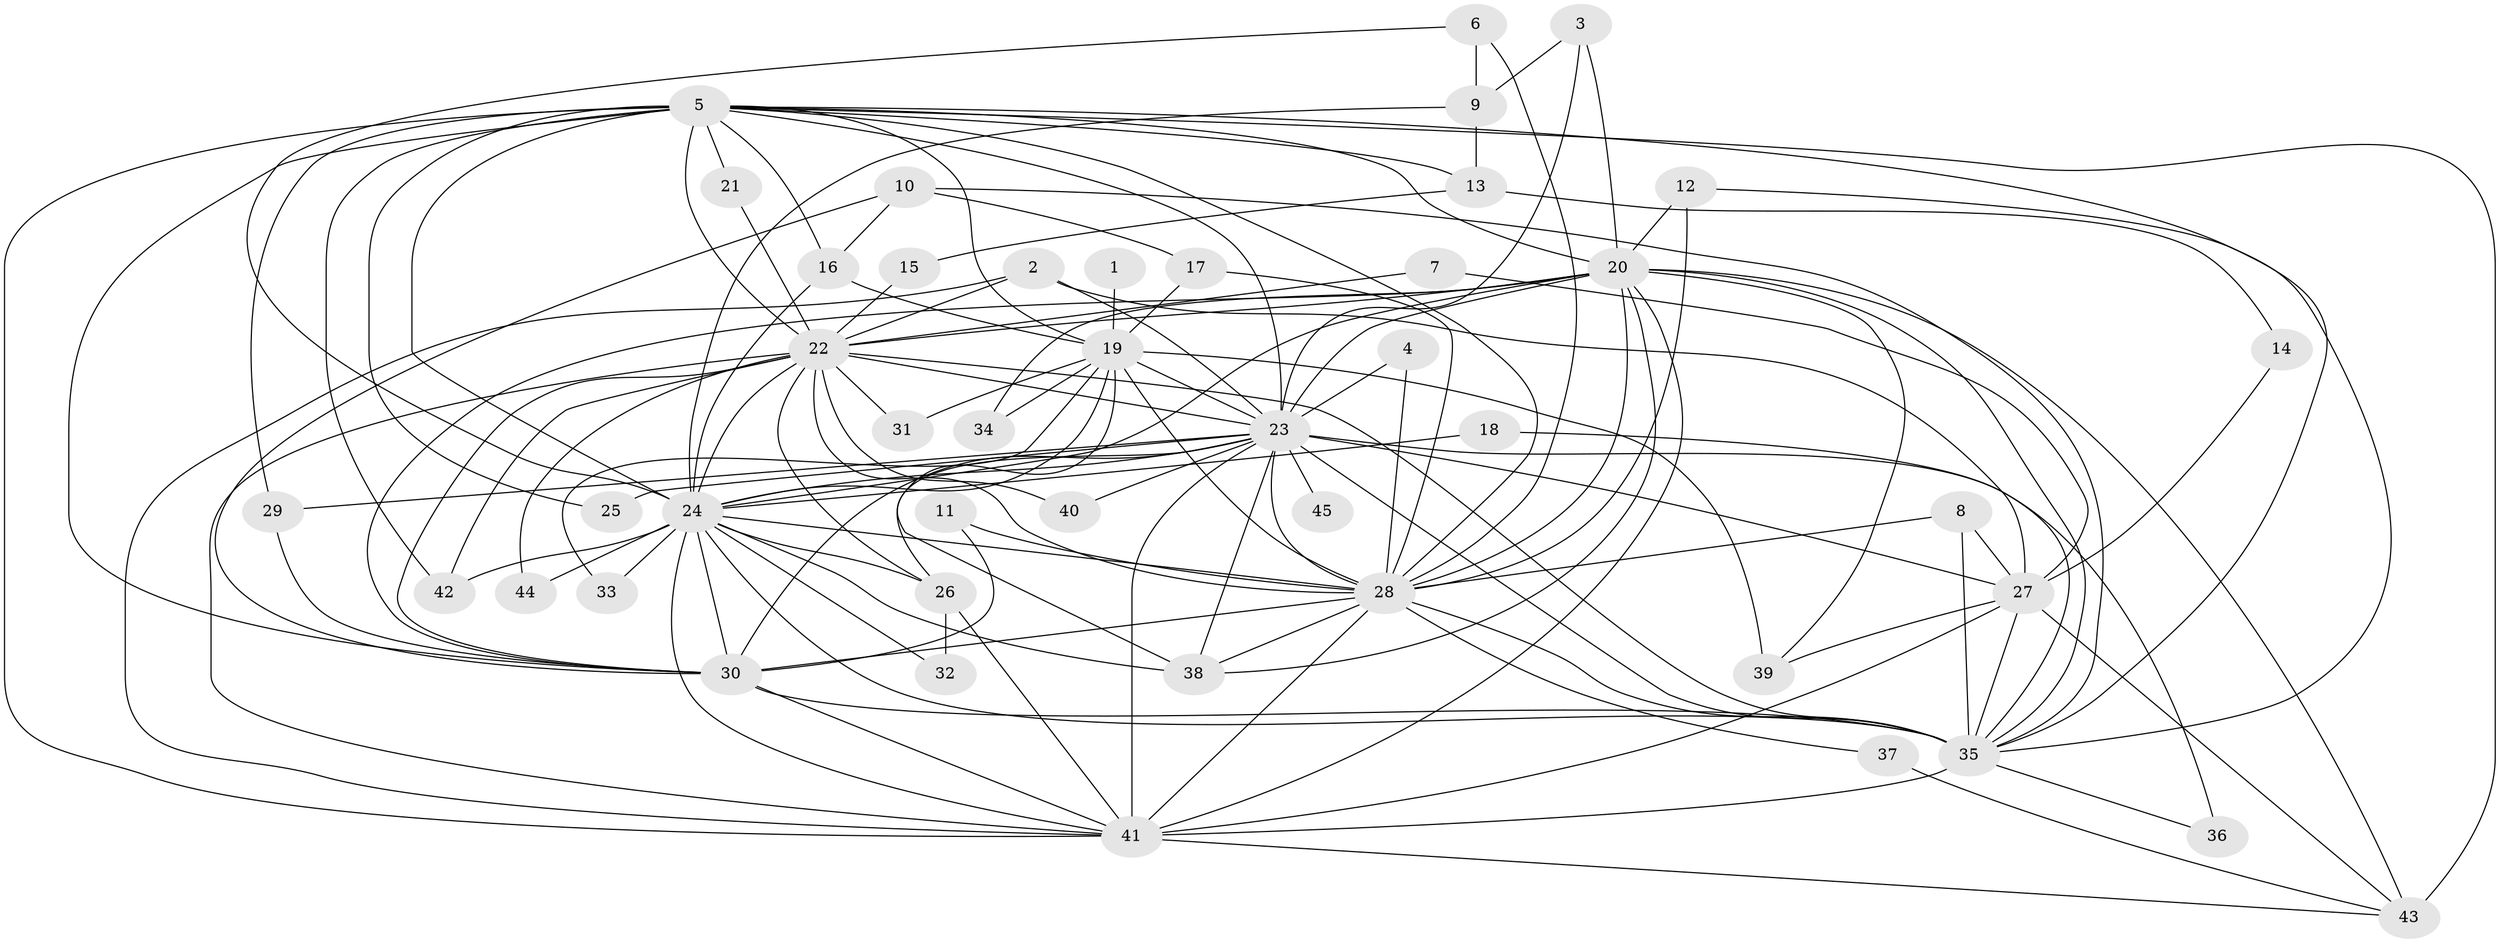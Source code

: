 // original degree distribution, {16: 0.011235955056179775, 15: 0.02247191011235955, 21: 0.011235955056179775, 18: 0.011235955056179775, 17: 0.02247191011235955, 26: 0.011235955056179775, 22: 0.011235955056179775, 13: 0.011235955056179775, 4: 0.10112359550561797, 10: 0.011235955056179775, 5: 0.0449438202247191, 2: 0.4943820224719101, 3: 0.21348314606741572, 6: 0.011235955056179775, 9: 0.011235955056179775}
// Generated by graph-tools (version 1.1) at 2025/25/03/09/25 03:25:39]
// undirected, 45 vertices, 127 edges
graph export_dot {
graph [start="1"]
  node [color=gray90,style=filled];
  1;
  2;
  3;
  4;
  5;
  6;
  7;
  8;
  9;
  10;
  11;
  12;
  13;
  14;
  15;
  16;
  17;
  18;
  19;
  20;
  21;
  22;
  23;
  24;
  25;
  26;
  27;
  28;
  29;
  30;
  31;
  32;
  33;
  34;
  35;
  36;
  37;
  38;
  39;
  40;
  41;
  42;
  43;
  44;
  45;
  1 -- 19 [weight=1.0];
  2 -- 22 [weight=1.0];
  2 -- 23 [weight=1.0];
  2 -- 27 [weight=1.0];
  2 -- 41 [weight=1.0];
  3 -- 9 [weight=1.0];
  3 -- 20 [weight=1.0];
  3 -- 23 [weight=1.0];
  4 -- 23 [weight=1.0];
  4 -- 28 [weight=1.0];
  5 -- 13 [weight=2.0];
  5 -- 16 [weight=1.0];
  5 -- 19 [weight=1.0];
  5 -- 20 [weight=2.0];
  5 -- 21 [weight=1.0];
  5 -- 22 [weight=2.0];
  5 -- 23 [weight=2.0];
  5 -- 24 [weight=3.0];
  5 -- 25 [weight=1.0];
  5 -- 28 [weight=2.0];
  5 -- 29 [weight=2.0];
  5 -- 30 [weight=3.0];
  5 -- 35 [weight=2.0];
  5 -- 41 [weight=2.0];
  5 -- 42 [weight=1.0];
  5 -- 43 [weight=1.0];
  6 -- 9 [weight=1.0];
  6 -- 24 [weight=1.0];
  6 -- 28 [weight=1.0];
  7 -- 22 [weight=1.0];
  7 -- 27 [weight=1.0];
  8 -- 27 [weight=1.0];
  8 -- 28 [weight=1.0];
  8 -- 35 [weight=2.0];
  9 -- 13 [weight=1.0];
  9 -- 24 [weight=1.0];
  10 -- 16 [weight=1.0];
  10 -- 17 [weight=1.0];
  10 -- 30 [weight=1.0];
  10 -- 35 [weight=1.0];
  11 -- 28 [weight=1.0];
  11 -- 30 [weight=1.0];
  12 -- 20 [weight=1.0];
  12 -- 28 [weight=1.0];
  12 -- 35 [weight=1.0];
  13 -- 14 [weight=1.0];
  13 -- 15 [weight=1.0];
  14 -- 27 [weight=1.0];
  15 -- 22 [weight=1.0];
  16 -- 19 [weight=1.0];
  16 -- 24 [weight=1.0];
  17 -- 19 [weight=1.0];
  17 -- 28 [weight=1.0];
  18 -- 24 [weight=1.0];
  18 -- 35 [weight=1.0];
  19 -- 23 [weight=1.0];
  19 -- 24 [weight=1.0];
  19 -- 28 [weight=2.0];
  19 -- 31 [weight=1.0];
  19 -- 33 [weight=1.0];
  19 -- 34 [weight=1.0];
  19 -- 38 [weight=1.0];
  19 -- 39 [weight=1.0];
  20 -- 22 [weight=2.0];
  20 -- 23 [weight=1.0];
  20 -- 24 [weight=1.0];
  20 -- 28 [weight=1.0];
  20 -- 30 [weight=1.0];
  20 -- 34 [weight=1.0];
  20 -- 35 [weight=1.0];
  20 -- 38 [weight=1.0];
  20 -- 39 [weight=1.0];
  20 -- 41 [weight=2.0];
  20 -- 43 [weight=2.0];
  21 -- 22 [weight=1.0];
  22 -- 23 [weight=2.0];
  22 -- 24 [weight=1.0];
  22 -- 26 [weight=2.0];
  22 -- 28 [weight=1.0];
  22 -- 30 [weight=1.0];
  22 -- 31 [weight=1.0];
  22 -- 35 [weight=2.0];
  22 -- 40 [weight=1.0];
  22 -- 41 [weight=1.0];
  22 -- 42 [weight=1.0];
  22 -- 44 [weight=1.0];
  23 -- 24 [weight=2.0];
  23 -- 25 [weight=1.0];
  23 -- 26 [weight=1.0];
  23 -- 27 [weight=1.0];
  23 -- 28 [weight=1.0];
  23 -- 29 [weight=1.0];
  23 -- 30 [weight=1.0];
  23 -- 35 [weight=1.0];
  23 -- 36 [weight=1.0];
  23 -- 38 [weight=1.0];
  23 -- 40 [weight=1.0];
  23 -- 41 [weight=3.0];
  23 -- 45 [weight=1.0];
  24 -- 26 [weight=1.0];
  24 -- 28 [weight=1.0];
  24 -- 30 [weight=1.0];
  24 -- 32 [weight=1.0];
  24 -- 33 [weight=1.0];
  24 -- 35 [weight=1.0];
  24 -- 38 [weight=1.0];
  24 -- 41 [weight=1.0];
  24 -- 42 [weight=1.0];
  24 -- 44 [weight=1.0];
  26 -- 32 [weight=2.0];
  26 -- 41 [weight=1.0];
  27 -- 35 [weight=1.0];
  27 -- 39 [weight=1.0];
  27 -- 41 [weight=2.0];
  27 -- 43 [weight=1.0];
  28 -- 30 [weight=2.0];
  28 -- 35 [weight=2.0];
  28 -- 37 [weight=1.0];
  28 -- 38 [weight=1.0];
  28 -- 41 [weight=1.0];
  29 -- 30 [weight=1.0];
  30 -- 35 [weight=2.0];
  30 -- 41 [weight=1.0];
  35 -- 36 [weight=1.0];
  35 -- 41 [weight=1.0];
  37 -- 43 [weight=1.0];
  41 -- 43 [weight=1.0];
}
